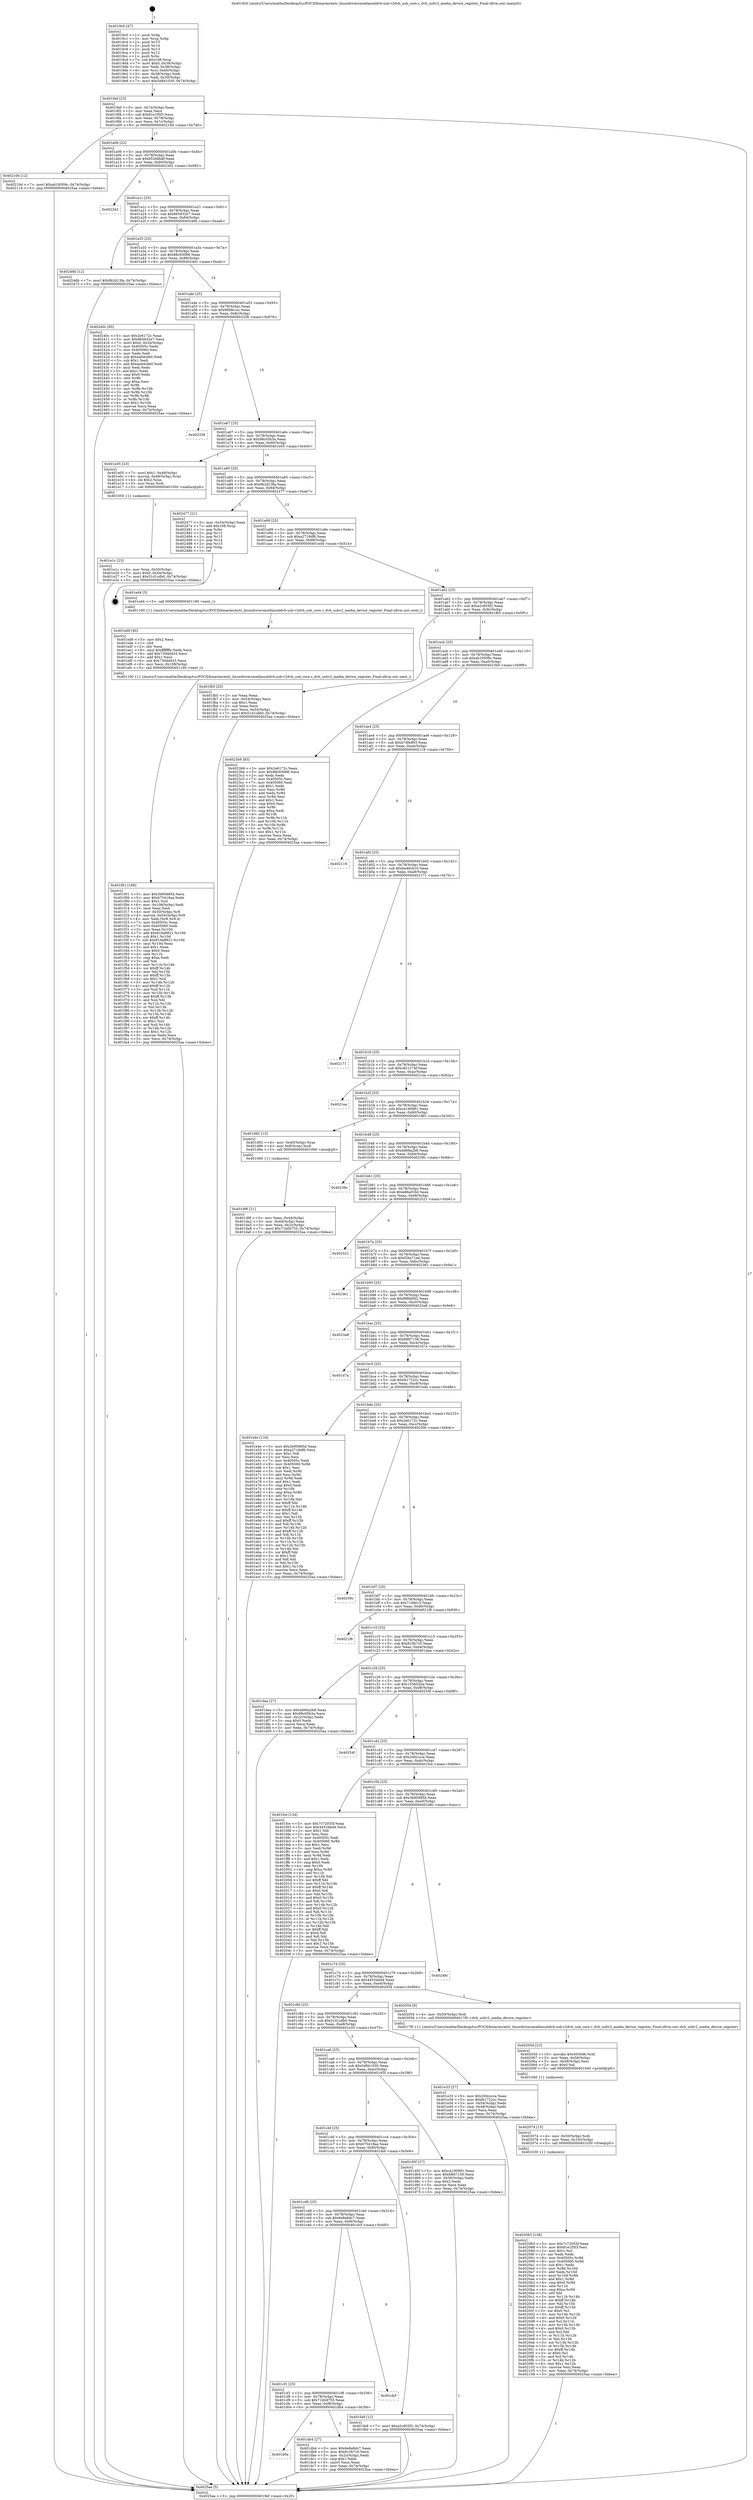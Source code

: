 digraph "0x4019c0" {
  label = "0x4019c0 (/mnt/c/Users/mathe/Desktop/tcc/POCII/binaries/extr_linuxdriversmediausbdvb-usb-v2dvb_usb_core.c_dvb_usbv2_media_device_register_Final-ollvm.out::main(0))"
  labelloc = "t"
  node[shape=record]

  Entry [label="",width=0.3,height=0.3,shape=circle,fillcolor=black,style=filled]
  "0x4019ef" [label="{
     0x4019ef [23]\l
     | [instrs]\l
     &nbsp;&nbsp;0x4019ef \<+3\>: mov -0x74(%rbp),%eax\l
     &nbsp;&nbsp;0x4019f2 \<+2\>: mov %eax,%ecx\l
     &nbsp;&nbsp;0x4019f4 \<+6\>: sub $0x81e1f5f3,%ecx\l
     &nbsp;&nbsp;0x4019fa \<+3\>: mov %eax,-0x78(%rbp)\l
     &nbsp;&nbsp;0x4019fd \<+3\>: mov %ecx,-0x7c(%rbp)\l
     &nbsp;&nbsp;0x401a00 \<+6\>: je 000000000040210d \<main+0x74d\>\l
  }"]
  "0x40210d" [label="{
     0x40210d [12]\l
     | [instrs]\l
     &nbsp;&nbsp;0x40210d \<+7\>: movl $0xab19509c,-0x74(%rbp)\l
     &nbsp;&nbsp;0x402114 \<+5\>: jmp 00000000004025aa \<main+0xbea\>\l
  }"]
  "0x401a06" [label="{
     0x401a06 [22]\l
     | [instrs]\l
     &nbsp;&nbsp;0x401a06 \<+5\>: jmp 0000000000401a0b \<main+0x4b\>\l
     &nbsp;&nbsp;0x401a0b \<+3\>: mov -0x78(%rbp),%eax\l
     &nbsp;&nbsp;0x401a0e \<+5\>: sub $0x85266bdf,%eax\l
     &nbsp;&nbsp;0x401a13 \<+3\>: mov %eax,-0x80(%rbp)\l
     &nbsp;&nbsp;0x401a16 \<+6\>: je 0000000000402342 \<main+0x982\>\l
  }"]
  Exit [label="",width=0.3,height=0.3,shape=circle,fillcolor=black,style=filled,peripheries=2]
  "0x402342" [label="{
     0x402342\l
  }", style=dashed]
  "0x401a1c" [label="{
     0x401a1c [25]\l
     | [instrs]\l
     &nbsp;&nbsp;0x401a1c \<+5\>: jmp 0000000000401a21 \<main+0x61\>\l
     &nbsp;&nbsp;0x401a21 \<+3\>: mov -0x78(%rbp),%eax\l
     &nbsp;&nbsp;0x401a24 \<+5\>: sub $0x865832e7,%eax\l
     &nbsp;&nbsp;0x401a29 \<+6\>: mov %eax,-0x84(%rbp)\l
     &nbsp;&nbsp;0x401a2f \<+6\>: je 000000000040246b \<main+0xaab\>\l
  }"]
  "0x402083" [label="{
     0x402083 [138]\l
     | [instrs]\l
     &nbsp;&nbsp;0x402083 \<+5\>: mov $0x7c72055f,%eax\l
     &nbsp;&nbsp;0x402088 \<+5\>: mov $0x81e1f5f3,%esi\l
     &nbsp;&nbsp;0x40208d \<+2\>: mov $0x1,%cl\l
     &nbsp;&nbsp;0x40208f \<+2\>: xor %edx,%edx\l
     &nbsp;&nbsp;0x402091 \<+8\>: mov 0x40505c,%r8d\l
     &nbsp;&nbsp;0x402099 \<+8\>: mov 0x405060,%r9d\l
     &nbsp;&nbsp;0x4020a1 \<+3\>: sub $0x1,%edx\l
     &nbsp;&nbsp;0x4020a4 \<+3\>: mov %r8d,%r10d\l
     &nbsp;&nbsp;0x4020a7 \<+3\>: add %edx,%r10d\l
     &nbsp;&nbsp;0x4020aa \<+4\>: imul %r10d,%r8d\l
     &nbsp;&nbsp;0x4020ae \<+4\>: and $0x1,%r8d\l
     &nbsp;&nbsp;0x4020b2 \<+4\>: cmp $0x0,%r8d\l
     &nbsp;&nbsp;0x4020b6 \<+4\>: sete %r11b\l
     &nbsp;&nbsp;0x4020ba \<+4\>: cmp $0xa,%r9d\l
     &nbsp;&nbsp;0x4020be \<+3\>: setl %bl\l
     &nbsp;&nbsp;0x4020c1 \<+3\>: mov %r11b,%r14b\l
     &nbsp;&nbsp;0x4020c4 \<+4\>: xor $0xff,%r14b\l
     &nbsp;&nbsp;0x4020c8 \<+3\>: mov %bl,%r15b\l
     &nbsp;&nbsp;0x4020cb \<+4\>: xor $0xff,%r15b\l
     &nbsp;&nbsp;0x4020cf \<+3\>: xor $0x0,%cl\l
     &nbsp;&nbsp;0x4020d2 \<+3\>: mov %r14b,%r12b\l
     &nbsp;&nbsp;0x4020d5 \<+4\>: and $0x0,%r12b\l
     &nbsp;&nbsp;0x4020d9 \<+3\>: and %cl,%r11b\l
     &nbsp;&nbsp;0x4020dc \<+3\>: mov %r15b,%r13b\l
     &nbsp;&nbsp;0x4020df \<+4\>: and $0x0,%r13b\l
     &nbsp;&nbsp;0x4020e3 \<+2\>: and %cl,%bl\l
     &nbsp;&nbsp;0x4020e5 \<+3\>: or %r11b,%r12b\l
     &nbsp;&nbsp;0x4020e8 \<+3\>: or %bl,%r13b\l
     &nbsp;&nbsp;0x4020eb \<+3\>: xor %r13b,%r12b\l
     &nbsp;&nbsp;0x4020ee \<+3\>: or %r15b,%r14b\l
     &nbsp;&nbsp;0x4020f1 \<+4\>: xor $0xff,%r14b\l
     &nbsp;&nbsp;0x4020f5 \<+3\>: or $0x0,%cl\l
     &nbsp;&nbsp;0x4020f8 \<+3\>: and %cl,%r14b\l
     &nbsp;&nbsp;0x4020fb \<+3\>: or %r14b,%r12b\l
     &nbsp;&nbsp;0x4020fe \<+4\>: test $0x1,%r12b\l
     &nbsp;&nbsp;0x402102 \<+3\>: cmovne %esi,%eax\l
     &nbsp;&nbsp;0x402105 \<+3\>: mov %eax,-0x74(%rbp)\l
     &nbsp;&nbsp;0x402108 \<+5\>: jmp 00000000004025aa \<main+0xbea\>\l
  }"]
  "0x40246b" [label="{
     0x40246b [12]\l
     | [instrs]\l
     &nbsp;&nbsp;0x40246b \<+7\>: movl $0x9b2d13fa,-0x74(%rbp)\l
     &nbsp;&nbsp;0x402472 \<+5\>: jmp 00000000004025aa \<main+0xbea\>\l
  }"]
  "0x401a35" [label="{
     0x401a35 [25]\l
     | [instrs]\l
     &nbsp;&nbsp;0x401a35 \<+5\>: jmp 0000000000401a3a \<main+0x7a\>\l
     &nbsp;&nbsp;0x401a3a \<+3\>: mov -0x78(%rbp),%eax\l
     &nbsp;&nbsp;0x401a3d \<+5\>: sub $0x88c93066,%eax\l
     &nbsp;&nbsp;0x401a42 \<+6\>: mov %eax,-0x88(%rbp)\l
     &nbsp;&nbsp;0x401a48 \<+6\>: je 000000000040240c \<main+0xa4c\>\l
  }"]
  "0x402074" [label="{
     0x402074 [15]\l
     | [instrs]\l
     &nbsp;&nbsp;0x402074 \<+4\>: mov -0x50(%rbp),%rdi\l
     &nbsp;&nbsp;0x402078 \<+6\>: mov %eax,-0x10c(%rbp)\l
     &nbsp;&nbsp;0x40207e \<+5\>: call 0000000000401030 \<free@plt\>\l
     | [calls]\l
     &nbsp;&nbsp;0x401030 \{1\} (unknown)\l
  }"]
  "0x40240c" [label="{
     0x40240c [95]\l
     | [instrs]\l
     &nbsp;&nbsp;0x40240c \<+5\>: mov $0x2e6172c,%eax\l
     &nbsp;&nbsp;0x402411 \<+5\>: mov $0x865832e7,%ecx\l
     &nbsp;&nbsp;0x402416 \<+7\>: movl $0x0,-0x34(%rbp)\l
     &nbsp;&nbsp;0x40241d \<+7\>: mov 0x40505c,%edx\l
     &nbsp;&nbsp;0x402424 \<+7\>: mov 0x405060,%esi\l
     &nbsp;&nbsp;0x40242b \<+2\>: mov %edx,%edi\l
     &nbsp;&nbsp;0x40242d \<+6\>: sub $0xea0dcde0,%edi\l
     &nbsp;&nbsp;0x402433 \<+3\>: sub $0x1,%edi\l
     &nbsp;&nbsp;0x402436 \<+6\>: add $0xea0dcde0,%edi\l
     &nbsp;&nbsp;0x40243c \<+3\>: imul %edi,%edx\l
     &nbsp;&nbsp;0x40243f \<+3\>: and $0x1,%edx\l
     &nbsp;&nbsp;0x402442 \<+3\>: cmp $0x0,%edx\l
     &nbsp;&nbsp;0x402445 \<+4\>: sete %r8b\l
     &nbsp;&nbsp;0x402449 \<+3\>: cmp $0xa,%esi\l
     &nbsp;&nbsp;0x40244c \<+4\>: setl %r9b\l
     &nbsp;&nbsp;0x402450 \<+3\>: mov %r8b,%r10b\l
     &nbsp;&nbsp;0x402453 \<+3\>: and %r9b,%r10b\l
     &nbsp;&nbsp;0x402456 \<+3\>: xor %r9b,%r8b\l
     &nbsp;&nbsp;0x402459 \<+3\>: or %r8b,%r10b\l
     &nbsp;&nbsp;0x40245c \<+4\>: test $0x1,%r10b\l
     &nbsp;&nbsp;0x402460 \<+3\>: cmovne %ecx,%eax\l
     &nbsp;&nbsp;0x402463 \<+3\>: mov %eax,-0x74(%rbp)\l
     &nbsp;&nbsp;0x402466 \<+5\>: jmp 00000000004025aa \<main+0xbea\>\l
  }"]
  "0x401a4e" [label="{
     0x401a4e [25]\l
     | [instrs]\l
     &nbsp;&nbsp;0x401a4e \<+5\>: jmp 0000000000401a53 \<main+0x93\>\l
     &nbsp;&nbsp;0x401a53 \<+3\>: mov -0x78(%rbp),%eax\l
     &nbsp;&nbsp;0x401a56 \<+5\>: sub $0x96bfe1ac,%eax\l
     &nbsp;&nbsp;0x401a5b \<+6\>: mov %eax,-0x8c(%rbp)\l
     &nbsp;&nbsp;0x401a61 \<+6\>: je 0000000000402336 \<main+0x976\>\l
  }"]
  "0x40205d" [label="{
     0x40205d [23]\l
     | [instrs]\l
     &nbsp;&nbsp;0x40205d \<+10\>: movabs $0x4030d6,%rdi\l
     &nbsp;&nbsp;0x402067 \<+3\>: mov %eax,-0x58(%rbp)\l
     &nbsp;&nbsp;0x40206a \<+3\>: mov -0x58(%rbp),%esi\l
     &nbsp;&nbsp;0x40206d \<+2\>: mov $0x0,%al\l
     &nbsp;&nbsp;0x40206f \<+5\>: call 0000000000401040 \<printf@plt\>\l
     | [calls]\l
     &nbsp;&nbsp;0x401040 \{1\} (unknown)\l
  }"]
  "0x402336" [label="{
     0x402336\l
  }", style=dashed]
  "0x401a67" [label="{
     0x401a67 [25]\l
     | [instrs]\l
     &nbsp;&nbsp;0x401a67 \<+5\>: jmp 0000000000401a6c \<main+0xac\>\l
     &nbsp;&nbsp;0x401a6c \<+3\>: mov -0x78(%rbp),%eax\l
     &nbsp;&nbsp;0x401a6f \<+5\>: sub $0x98c05b3a,%eax\l
     &nbsp;&nbsp;0x401a74 \<+6\>: mov %eax,-0x90(%rbp)\l
     &nbsp;&nbsp;0x401a7a \<+6\>: je 0000000000401e05 \<main+0x445\>\l
  }"]
  "0x401f01" [label="{
     0x401f01 [168]\l
     | [instrs]\l
     &nbsp;&nbsp;0x401f01 \<+5\>: mov $0x3b95885d,%ecx\l
     &nbsp;&nbsp;0x401f06 \<+5\>: mov $0x675419aa,%edx\l
     &nbsp;&nbsp;0x401f0b \<+3\>: mov $0x1,%sil\l
     &nbsp;&nbsp;0x401f0e \<+6\>: mov -0x108(%rbp),%edi\l
     &nbsp;&nbsp;0x401f14 \<+3\>: imul %eax,%edi\l
     &nbsp;&nbsp;0x401f17 \<+4\>: mov -0x50(%rbp),%r8\l
     &nbsp;&nbsp;0x401f1b \<+4\>: movslq -0x54(%rbp),%r9\l
     &nbsp;&nbsp;0x401f1f \<+4\>: mov %edi,(%r8,%r9,4)\l
     &nbsp;&nbsp;0x401f23 \<+7\>: mov 0x40505c,%eax\l
     &nbsp;&nbsp;0x401f2a \<+7\>: mov 0x405060,%edi\l
     &nbsp;&nbsp;0x401f31 \<+3\>: mov %eax,%r10d\l
     &nbsp;&nbsp;0x401f34 \<+7\>: add $0x816a8821,%r10d\l
     &nbsp;&nbsp;0x401f3b \<+4\>: sub $0x1,%r10d\l
     &nbsp;&nbsp;0x401f3f \<+7\>: sub $0x816a8821,%r10d\l
     &nbsp;&nbsp;0x401f46 \<+4\>: imul %r10d,%eax\l
     &nbsp;&nbsp;0x401f4a \<+3\>: and $0x1,%eax\l
     &nbsp;&nbsp;0x401f4d \<+3\>: cmp $0x0,%eax\l
     &nbsp;&nbsp;0x401f50 \<+4\>: sete %r11b\l
     &nbsp;&nbsp;0x401f54 \<+3\>: cmp $0xa,%edi\l
     &nbsp;&nbsp;0x401f57 \<+3\>: setl %bl\l
     &nbsp;&nbsp;0x401f5a \<+3\>: mov %r11b,%r14b\l
     &nbsp;&nbsp;0x401f5d \<+4\>: xor $0xff,%r14b\l
     &nbsp;&nbsp;0x401f61 \<+3\>: mov %bl,%r15b\l
     &nbsp;&nbsp;0x401f64 \<+4\>: xor $0xff,%r15b\l
     &nbsp;&nbsp;0x401f68 \<+4\>: xor $0x1,%sil\l
     &nbsp;&nbsp;0x401f6c \<+3\>: mov %r14b,%r12b\l
     &nbsp;&nbsp;0x401f6f \<+4\>: and $0xff,%r12b\l
     &nbsp;&nbsp;0x401f73 \<+3\>: and %sil,%r11b\l
     &nbsp;&nbsp;0x401f76 \<+3\>: mov %r15b,%r13b\l
     &nbsp;&nbsp;0x401f79 \<+4\>: and $0xff,%r13b\l
     &nbsp;&nbsp;0x401f7d \<+3\>: and %sil,%bl\l
     &nbsp;&nbsp;0x401f80 \<+3\>: or %r11b,%r12b\l
     &nbsp;&nbsp;0x401f83 \<+3\>: or %bl,%r13b\l
     &nbsp;&nbsp;0x401f86 \<+3\>: xor %r13b,%r12b\l
     &nbsp;&nbsp;0x401f89 \<+3\>: or %r15b,%r14b\l
     &nbsp;&nbsp;0x401f8c \<+4\>: xor $0xff,%r14b\l
     &nbsp;&nbsp;0x401f90 \<+4\>: or $0x1,%sil\l
     &nbsp;&nbsp;0x401f94 \<+3\>: and %sil,%r14b\l
     &nbsp;&nbsp;0x401f97 \<+3\>: or %r14b,%r12b\l
     &nbsp;&nbsp;0x401f9a \<+4\>: test $0x1,%r12b\l
     &nbsp;&nbsp;0x401f9e \<+3\>: cmovne %edx,%ecx\l
     &nbsp;&nbsp;0x401fa1 \<+3\>: mov %ecx,-0x74(%rbp)\l
     &nbsp;&nbsp;0x401fa4 \<+5\>: jmp 00000000004025aa \<main+0xbea\>\l
  }"]
  "0x401e05" [label="{
     0x401e05 [23]\l
     | [instrs]\l
     &nbsp;&nbsp;0x401e05 \<+7\>: movl $0x1,-0x48(%rbp)\l
     &nbsp;&nbsp;0x401e0c \<+4\>: movslq -0x48(%rbp),%rax\l
     &nbsp;&nbsp;0x401e10 \<+4\>: shl $0x2,%rax\l
     &nbsp;&nbsp;0x401e14 \<+3\>: mov %rax,%rdi\l
     &nbsp;&nbsp;0x401e17 \<+5\>: call 0000000000401050 \<malloc@plt\>\l
     | [calls]\l
     &nbsp;&nbsp;0x401050 \{1\} (unknown)\l
  }"]
  "0x401a80" [label="{
     0x401a80 [25]\l
     | [instrs]\l
     &nbsp;&nbsp;0x401a80 \<+5\>: jmp 0000000000401a85 \<main+0xc5\>\l
     &nbsp;&nbsp;0x401a85 \<+3\>: mov -0x78(%rbp),%eax\l
     &nbsp;&nbsp;0x401a88 \<+5\>: sub $0x9b2d13fa,%eax\l
     &nbsp;&nbsp;0x401a8d \<+6\>: mov %eax,-0x94(%rbp)\l
     &nbsp;&nbsp;0x401a93 \<+6\>: je 0000000000402477 \<main+0xab7\>\l
  }"]
  "0x401ed9" [label="{
     0x401ed9 [40]\l
     | [instrs]\l
     &nbsp;&nbsp;0x401ed9 \<+5\>: mov $0x2,%ecx\l
     &nbsp;&nbsp;0x401ede \<+1\>: cltd\l
     &nbsp;&nbsp;0x401edf \<+2\>: idiv %ecx\l
     &nbsp;&nbsp;0x401ee1 \<+6\>: imul $0xfffffffe,%edx,%ecx\l
     &nbsp;&nbsp;0x401ee7 \<+6\>: add $0x730dd433,%ecx\l
     &nbsp;&nbsp;0x401eed \<+3\>: add $0x1,%ecx\l
     &nbsp;&nbsp;0x401ef0 \<+6\>: sub $0x730dd433,%ecx\l
     &nbsp;&nbsp;0x401ef6 \<+6\>: mov %ecx,-0x108(%rbp)\l
     &nbsp;&nbsp;0x401efc \<+5\>: call 0000000000401160 \<next_i\>\l
     | [calls]\l
     &nbsp;&nbsp;0x401160 \{1\} (/mnt/c/Users/mathe/Desktop/tcc/POCII/binaries/extr_linuxdriversmediausbdvb-usb-v2dvb_usb_core.c_dvb_usbv2_media_device_register_Final-ollvm.out::next_i)\l
  }"]
  "0x402477" [label="{
     0x402477 [21]\l
     | [instrs]\l
     &nbsp;&nbsp;0x402477 \<+3\>: mov -0x34(%rbp),%eax\l
     &nbsp;&nbsp;0x40247a \<+7\>: add $0x108,%rsp\l
     &nbsp;&nbsp;0x402481 \<+1\>: pop %rbx\l
     &nbsp;&nbsp;0x402482 \<+2\>: pop %r12\l
     &nbsp;&nbsp;0x402484 \<+2\>: pop %r13\l
     &nbsp;&nbsp;0x402486 \<+2\>: pop %r14\l
     &nbsp;&nbsp;0x402488 \<+2\>: pop %r15\l
     &nbsp;&nbsp;0x40248a \<+1\>: pop %rbp\l
     &nbsp;&nbsp;0x40248b \<+1\>: ret\l
  }"]
  "0x401a99" [label="{
     0x401a99 [25]\l
     | [instrs]\l
     &nbsp;&nbsp;0x401a99 \<+5\>: jmp 0000000000401a9e \<main+0xde\>\l
     &nbsp;&nbsp;0x401a9e \<+3\>: mov -0x78(%rbp),%eax\l
     &nbsp;&nbsp;0x401aa1 \<+5\>: sub $0xa2718df6,%eax\l
     &nbsp;&nbsp;0x401aa6 \<+6\>: mov %eax,-0x98(%rbp)\l
     &nbsp;&nbsp;0x401aac \<+6\>: je 0000000000401ed4 \<main+0x514\>\l
  }"]
  "0x401e1c" [label="{
     0x401e1c [23]\l
     | [instrs]\l
     &nbsp;&nbsp;0x401e1c \<+4\>: mov %rax,-0x50(%rbp)\l
     &nbsp;&nbsp;0x401e20 \<+7\>: movl $0x0,-0x54(%rbp)\l
     &nbsp;&nbsp;0x401e27 \<+7\>: movl $0x51d1cdb0,-0x74(%rbp)\l
     &nbsp;&nbsp;0x401e2e \<+5\>: jmp 00000000004025aa \<main+0xbea\>\l
  }"]
  "0x401ed4" [label="{
     0x401ed4 [5]\l
     | [instrs]\l
     &nbsp;&nbsp;0x401ed4 \<+5\>: call 0000000000401160 \<next_i\>\l
     | [calls]\l
     &nbsp;&nbsp;0x401160 \{1\} (/mnt/c/Users/mathe/Desktop/tcc/POCII/binaries/extr_linuxdriversmediausbdvb-usb-v2dvb_usb_core.c_dvb_usbv2_media_device_register_Final-ollvm.out::next_i)\l
  }"]
  "0x401ab2" [label="{
     0x401ab2 [25]\l
     | [instrs]\l
     &nbsp;&nbsp;0x401ab2 \<+5\>: jmp 0000000000401ab7 \<main+0xf7\>\l
     &nbsp;&nbsp;0x401ab7 \<+3\>: mov -0x78(%rbp),%eax\l
     &nbsp;&nbsp;0x401aba \<+5\>: sub $0xa2c855f2,%eax\l
     &nbsp;&nbsp;0x401abf \<+6\>: mov %eax,-0x9c(%rbp)\l
     &nbsp;&nbsp;0x401ac5 \<+6\>: je 0000000000401fb5 \<main+0x5f5\>\l
  }"]
  "0x401d0a" [label="{
     0x401d0a\l
  }", style=dashed]
  "0x401fb5" [label="{
     0x401fb5 [25]\l
     | [instrs]\l
     &nbsp;&nbsp;0x401fb5 \<+2\>: xor %eax,%eax\l
     &nbsp;&nbsp;0x401fb7 \<+3\>: mov -0x54(%rbp),%ecx\l
     &nbsp;&nbsp;0x401fba \<+3\>: sub $0x1,%eax\l
     &nbsp;&nbsp;0x401fbd \<+2\>: sub %eax,%ecx\l
     &nbsp;&nbsp;0x401fbf \<+3\>: mov %ecx,-0x54(%rbp)\l
     &nbsp;&nbsp;0x401fc2 \<+7\>: movl $0x51d1cdb0,-0x74(%rbp)\l
     &nbsp;&nbsp;0x401fc9 \<+5\>: jmp 00000000004025aa \<main+0xbea\>\l
  }"]
  "0x401acb" [label="{
     0x401acb [25]\l
     | [instrs]\l
     &nbsp;&nbsp;0x401acb \<+5\>: jmp 0000000000401ad0 \<main+0x110\>\l
     &nbsp;&nbsp;0x401ad0 \<+3\>: mov -0x78(%rbp),%eax\l
     &nbsp;&nbsp;0x401ad3 \<+5\>: sub $0xab19509c,%eax\l
     &nbsp;&nbsp;0x401ad8 \<+6\>: mov %eax,-0xa0(%rbp)\l
     &nbsp;&nbsp;0x401ade \<+6\>: je 00000000004023b9 \<main+0x9f9\>\l
  }"]
  "0x401db4" [label="{
     0x401db4 [27]\l
     | [instrs]\l
     &nbsp;&nbsp;0x401db4 \<+5\>: mov $0x6e8a8dc7,%eax\l
     &nbsp;&nbsp;0x401db9 \<+5\>: mov $0x810b7c0,%ecx\l
     &nbsp;&nbsp;0x401dbe \<+3\>: mov -0x2c(%rbp),%edx\l
     &nbsp;&nbsp;0x401dc1 \<+3\>: cmp $0x1,%edx\l
     &nbsp;&nbsp;0x401dc4 \<+3\>: cmovl %ecx,%eax\l
     &nbsp;&nbsp;0x401dc7 \<+3\>: mov %eax,-0x74(%rbp)\l
     &nbsp;&nbsp;0x401dca \<+5\>: jmp 00000000004025aa \<main+0xbea\>\l
  }"]
  "0x4023b9" [label="{
     0x4023b9 [83]\l
     | [instrs]\l
     &nbsp;&nbsp;0x4023b9 \<+5\>: mov $0x2e6172c,%eax\l
     &nbsp;&nbsp;0x4023be \<+5\>: mov $0x88c93066,%ecx\l
     &nbsp;&nbsp;0x4023c3 \<+2\>: xor %edx,%edx\l
     &nbsp;&nbsp;0x4023c5 \<+7\>: mov 0x40505c,%esi\l
     &nbsp;&nbsp;0x4023cc \<+7\>: mov 0x405060,%edi\l
     &nbsp;&nbsp;0x4023d3 \<+3\>: sub $0x1,%edx\l
     &nbsp;&nbsp;0x4023d6 \<+3\>: mov %esi,%r8d\l
     &nbsp;&nbsp;0x4023d9 \<+3\>: add %edx,%r8d\l
     &nbsp;&nbsp;0x4023dc \<+4\>: imul %r8d,%esi\l
     &nbsp;&nbsp;0x4023e0 \<+3\>: and $0x1,%esi\l
     &nbsp;&nbsp;0x4023e3 \<+3\>: cmp $0x0,%esi\l
     &nbsp;&nbsp;0x4023e6 \<+4\>: sete %r9b\l
     &nbsp;&nbsp;0x4023ea \<+3\>: cmp $0xa,%edi\l
     &nbsp;&nbsp;0x4023ed \<+4\>: setl %r10b\l
     &nbsp;&nbsp;0x4023f1 \<+3\>: mov %r9b,%r11b\l
     &nbsp;&nbsp;0x4023f4 \<+3\>: and %r10b,%r11b\l
     &nbsp;&nbsp;0x4023f7 \<+3\>: xor %r10b,%r9b\l
     &nbsp;&nbsp;0x4023fa \<+3\>: or %r9b,%r11b\l
     &nbsp;&nbsp;0x4023fd \<+4\>: test $0x1,%r11b\l
     &nbsp;&nbsp;0x402401 \<+3\>: cmovne %ecx,%eax\l
     &nbsp;&nbsp;0x402404 \<+3\>: mov %eax,-0x74(%rbp)\l
     &nbsp;&nbsp;0x402407 \<+5\>: jmp 00000000004025aa \<main+0xbea\>\l
  }"]
  "0x401ae4" [label="{
     0x401ae4 [25]\l
     | [instrs]\l
     &nbsp;&nbsp;0x401ae4 \<+5\>: jmp 0000000000401ae9 \<main+0x129\>\l
     &nbsp;&nbsp;0x401ae9 \<+3\>: mov -0x78(%rbp),%eax\l
     &nbsp;&nbsp;0x401aec \<+5\>: sub $0xb7dfe893,%eax\l
     &nbsp;&nbsp;0x401af1 \<+6\>: mov %eax,-0xa4(%rbp)\l
     &nbsp;&nbsp;0x401af7 \<+6\>: je 0000000000402119 \<main+0x759\>\l
  }"]
  "0x401cf1" [label="{
     0x401cf1 [25]\l
     | [instrs]\l
     &nbsp;&nbsp;0x401cf1 \<+5\>: jmp 0000000000401cf6 \<main+0x336\>\l
     &nbsp;&nbsp;0x401cf6 \<+3\>: mov -0x78(%rbp),%eax\l
     &nbsp;&nbsp;0x401cf9 \<+5\>: sub $0x71b0d755,%eax\l
     &nbsp;&nbsp;0x401cfe \<+6\>: mov %eax,-0xf8(%rbp)\l
     &nbsp;&nbsp;0x401d04 \<+6\>: je 0000000000401db4 \<main+0x3f4\>\l
  }"]
  "0x402119" [label="{
     0x402119\l
  }", style=dashed]
  "0x401afd" [label="{
     0x401afd [25]\l
     | [instrs]\l
     &nbsp;&nbsp;0x401afd \<+5\>: jmp 0000000000401b02 \<main+0x142\>\l
     &nbsp;&nbsp;0x401b02 \<+3\>: mov -0x78(%rbp),%eax\l
     &nbsp;&nbsp;0x401b05 \<+5\>: sub $0xbe46cb10,%eax\l
     &nbsp;&nbsp;0x401b0a \<+6\>: mov %eax,-0xa8(%rbp)\l
     &nbsp;&nbsp;0x401b10 \<+6\>: je 0000000000402171 \<main+0x7b1\>\l
  }"]
  "0x401dcf" [label="{
     0x401dcf\l
  }", style=dashed]
  "0x402171" [label="{
     0x402171\l
  }", style=dashed]
  "0x401b16" [label="{
     0x401b16 [25]\l
     | [instrs]\l
     &nbsp;&nbsp;0x401b16 \<+5\>: jmp 0000000000401b1b \<main+0x15b\>\l
     &nbsp;&nbsp;0x401b1b \<+3\>: mov -0x78(%rbp),%eax\l
     &nbsp;&nbsp;0x401b1e \<+5\>: sub $0xc821274f,%eax\l
     &nbsp;&nbsp;0x401b23 \<+6\>: mov %eax,-0xac(%rbp)\l
     &nbsp;&nbsp;0x401b29 \<+6\>: je 00000000004021ea \<main+0x82a\>\l
  }"]
  "0x401cd8" [label="{
     0x401cd8 [25]\l
     | [instrs]\l
     &nbsp;&nbsp;0x401cd8 \<+5\>: jmp 0000000000401cdd \<main+0x31d\>\l
     &nbsp;&nbsp;0x401cdd \<+3\>: mov -0x78(%rbp),%eax\l
     &nbsp;&nbsp;0x401ce0 \<+5\>: sub $0x6e8a8dc7,%eax\l
     &nbsp;&nbsp;0x401ce5 \<+6\>: mov %eax,-0xf4(%rbp)\l
     &nbsp;&nbsp;0x401ceb \<+6\>: je 0000000000401dcf \<main+0x40f\>\l
  }"]
  "0x4021ea" [label="{
     0x4021ea\l
  }", style=dashed]
  "0x401b2f" [label="{
     0x401b2f [25]\l
     | [instrs]\l
     &nbsp;&nbsp;0x401b2f \<+5\>: jmp 0000000000401b34 \<main+0x174\>\l
     &nbsp;&nbsp;0x401b34 \<+3\>: mov -0x78(%rbp),%eax\l
     &nbsp;&nbsp;0x401b37 \<+5\>: sub $0xca190991,%eax\l
     &nbsp;&nbsp;0x401b3c \<+6\>: mov %eax,-0xb0(%rbp)\l
     &nbsp;&nbsp;0x401b42 \<+6\>: je 0000000000401d92 \<main+0x3d2\>\l
  }"]
  "0x401fa9" [label="{
     0x401fa9 [12]\l
     | [instrs]\l
     &nbsp;&nbsp;0x401fa9 \<+7\>: movl $0xa2c855f2,-0x74(%rbp)\l
     &nbsp;&nbsp;0x401fb0 \<+5\>: jmp 00000000004025aa \<main+0xbea\>\l
  }"]
  "0x401d92" [label="{
     0x401d92 [13]\l
     | [instrs]\l
     &nbsp;&nbsp;0x401d92 \<+4\>: mov -0x40(%rbp),%rax\l
     &nbsp;&nbsp;0x401d96 \<+4\>: mov 0x8(%rax),%rdi\l
     &nbsp;&nbsp;0x401d9a \<+5\>: call 0000000000401060 \<atoi@plt\>\l
     | [calls]\l
     &nbsp;&nbsp;0x401060 \{1\} (unknown)\l
  }"]
  "0x401b48" [label="{
     0x401b48 [25]\l
     | [instrs]\l
     &nbsp;&nbsp;0x401b48 \<+5\>: jmp 0000000000401b4d \<main+0x18d\>\l
     &nbsp;&nbsp;0x401b4d \<+3\>: mov -0x78(%rbp),%eax\l
     &nbsp;&nbsp;0x401b50 \<+5\>: sub $0xdd66a2b8,%eax\l
     &nbsp;&nbsp;0x401b55 \<+6\>: mov %eax,-0xb4(%rbp)\l
     &nbsp;&nbsp;0x401b5b \<+6\>: je 000000000040239c \<main+0x9dc\>\l
  }"]
  "0x401d9f" [label="{
     0x401d9f [21]\l
     | [instrs]\l
     &nbsp;&nbsp;0x401d9f \<+3\>: mov %eax,-0x44(%rbp)\l
     &nbsp;&nbsp;0x401da2 \<+3\>: mov -0x44(%rbp),%eax\l
     &nbsp;&nbsp;0x401da5 \<+3\>: mov %eax,-0x2c(%rbp)\l
     &nbsp;&nbsp;0x401da8 \<+7\>: movl $0x71b0d755,-0x74(%rbp)\l
     &nbsp;&nbsp;0x401daf \<+5\>: jmp 00000000004025aa \<main+0xbea\>\l
  }"]
  "0x40239c" [label="{
     0x40239c\l
  }", style=dashed]
  "0x401b61" [label="{
     0x401b61 [25]\l
     | [instrs]\l
     &nbsp;&nbsp;0x401b61 \<+5\>: jmp 0000000000401b66 \<main+0x1a6\>\l
     &nbsp;&nbsp;0x401b66 \<+3\>: mov -0x78(%rbp),%eax\l
     &nbsp;&nbsp;0x401b69 \<+5\>: sub $0xe86af16d,%eax\l
     &nbsp;&nbsp;0x401b6e \<+6\>: mov %eax,-0xb8(%rbp)\l
     &nbsp;&nbsp;0x401b74 \<+6\>: je 0000000000402521 \<main+0xb61\>\l
  }"]
  "0x4019c0" [label="{
     0x4019c0 [47]\l
     | [instrs]\l
     &nbsp;&nbsp;0x4019c0 \<+1\>: push %rbp\l
     &nbsp;&nbsp;0x4019c1 \<+3\>: mov %rsp,%rbp\l
     &nbsp;&nbsp;0x4019c4 \<+2\>: push %r15\l
     &nbsp;&nbsp;0x4019c6 \<+2\>: push %r14\l
     &nbsp;&nbsp;0x4019c8 \<+2\>: push %r13\l
     &nbsp;&nbsp;0x4019ca \<+2\>: push %r12\l
     &nbsp;&nbsp;0x4019cc \<+1\>: push %rbx\l
     &nbsp;&nbsp;0x4019cd \<+7\>: sub $0x108,%rsp\l
     &nbsp;&nbsp;0x4019d4 \<+7\>: movl $0x0,-0x34(%rbp)\l
     &nbsp;&nbsp;0x4019db \<+3\>: mov %edi,-0x38(%rbp)\l
     &nbsp;&nbsp;0x4019de \<+4\>: mov %rsi,-0x40(%rbp)\l
     &nbsp;&nbsp;0x4019e2 \<+3\>: mov -0x38(%rbp),%edi\l
     &nbsp;&nbsp;0x4019e5 \<+3\>: mov %edi,-0x30(%rbp)\l
     &nbsp;&nbsp;0x4019e8 \<+7\>: movl $0x5d841030,-0x74(%rbp)\l
  }"]
  "0x402521" [label="{
     0x402521\l
  }", style=dashed]
  "0x401b7a" [label="{
     0x401b7a [25]\l
     | [instrs]\l
     &nbsp;&nbsp;0x401b7a \<+5\>: jmp 0000000000401b7f \<main+0x1bf\>\l
     &nbsp;&nbsp;0x401b7f \<+3\>: mov -0x78(%rbp),%eax\l
     &nbsp;&nbsp;0x401b82 \<+5\>: sub $0xf2be71ed,%eax\l
     &nbsp;&nbsp;0x401b87 \<+6\>: mov %eax,-0xbc(%rbp)\l
     &nbsp;&nbsp;0x401b8d \<+6\>: je 0000000000402361 \<main+0x9a1\>\l
  }"]
  "0x4025aa" [label="{
     0x4025aa [5]\l
     | [instrs]\l
     &nbsp;&nbsp;0x4025aa \<+5\>: jmp 00000000004019ef \<main+0x2f\>\l
  }"]
  "0x402361" [label="{
     0x402361\l
  }", style=dashed]
  "0x401b93" [label="{
     0x401b93 [25]\l
     | [instrs]\l
     &nbsp;&nbsp;0x401b93 \<+5\>: jmp 0000000000401b98 \<main+0x1d8\>\l
     &nbsp;&nbsp;0x401b98 \<+3\>: mov -0x78(%rbp),%eax\l
     &nbsp;&nbsp;0x401b9b \<+5\>: sub $0xf98fd5b2,%eax\l
     &nbsp;&nbsp;0x401ba0 \<+6\>: mov %eax,-0xc0(%rbp)\l
     &nbsp;&nbsp;0x401ba6 \<+6\>: je 00000000004023a8 \<main+0x9e8\>\l
  }"]
  "0x401cbf" [label="{
     0x401cbf [25]\l
     | [instrs]\l
     &nbsp;&nbsp;0x401cbf \<+5\>: jmp 0000000000401cc4 \<main+0x304\>\l
     &nbsp;&nbsp;0x401cc4 \<+3\>: mov -0x78(%rbp),%eax\l
     &nbsp;&nbsp;0x401cc7 \<+5\>: sub $0x675419aa,%eax\l
     &nbsp;&nbsp;0x401ccc \<+6\>: mov %eax,-0xf0(%rbp)\l
     &nbsp;&nbsp;0x401cd2 \<+6\>: je 0000000000401fa9 \<main+0x5e9\>\l
  }"]
  "0x4023a8" [label="{
     0x4023a8\l
  }", style=dashed]
  "0x401bac" [label="{
     0x401bac [25]\l
     | [instrs]\l
     &nbsp;&nbsp;0x401bac \<+5\>: jmp 0000000000401bb1 \<main+0x1f1\>\l
     &nbsp;&nbsp;0x401bb1 \<+3\>: mov -0x78(%rbp),%eax\l
     &nbsp;&nbsp;0x401bb4 \<+5\>: sub $0xfdfd7156,%eax\l
     &nbsp;&nbsp;0x401bb9 \<+6\>: mov %eax,-0xc4(%rbp)\l
     &nbsp;&nbsp;0x401bbf \<+6\>: je 0000000000401d7a \<main+0x3ba\>\l
  }"]
  "0x401d5f" [label="{
     0x401d5f [27]\l
     | [instrs]\l
     &nbsp;&nbsp;0x401d5f \<+5\>: mov $0xca190991,%eax\l
     &nbsp;&nbsp;0x401d64 \<+5\>: mov $0xfdfd7156,%ecx\l
     &nbsp;&nbsp;0x401d69 \<+3\>: mov -0x30(%rbp),%edx\l
     &nbsp;&nbsp;0x401d6c \<+3\>: cmp $0x2,%edx\l
     &nbsp;&nbsp;0x401d6f \<+3\>: cmovne %ecx,%eax\l
     &nbsp;&nbsp;0x401d72 \<+3\>: mov %eax,-0x74(%rbp)\l
     &nbsp;&nbsp;0x401d75 \<+5\>: jmp 00000000004025aa \<main+0xbea\>\l
  }"]
  "0x401d7a" [label="{
     0x401d7a\l
  }", style=dashed]
  "0x401bc5" [label="{
     0x401bc5 [25]\l
     | [instrs]\l
     &nbsp;&nbsp;0x401bc5 \<+5\>: jmp 0000000000401bca \<main+0x20a\>\l
     &nbsp;&nbsp;0x401bca \<+3\>: mov -0x78(%rbp),%eax\l
     &nbsp;&nbsp;0x401bcd \<+5\>: sub $0xfe1722cc,%eax\l
     &nbsp;&nbsp;0x401bd2 \<+6\>: mov %eax,-0xc8(%rbp)\l
     &nbsp;&nbsp;0x401bd8 \<+6\>: je 0000000000401e4e \<main+0x48e\>\l
  }"]
  "0x401ca6" [label="{
     0x401ca6 [25]\l
     | [instrs]\l
     &nbsp;&nbsp;0x401ca6 \<+5\>: jmp 0000000000401cab \<main+0x2eb\>\l
     &nbsp;&nbsp;0x401cab \<+3\>: mov -0x78(%rbp),%eax\l
     &nbsp;&nbsp;0x401cae \<+5\>: sub $0x5d841030,%eax\l
     &nbsp;&nbsp;0x401cb3 \<+6\>: mov %eax,-0xec(%rbp)\l
     &nbsp;&nbsp;0x401cb9 \<+6\>: je 0000000000401d5f \<main+0x39f\>\l
  }"]
  "0x401e4e" [label="{
     0x401e4e [134]\l
     | [instrs]\l
     &nbsp;&nbsp;0x401e4e \<+5\>: mov $0x3b95885d,%eax\l
     &nbsp;&nbsp;0x401e53 \<+5\>: mov $0xa2718df6,%ecx\l
     &nbsp;&nbsp;0x401e58 \<+2\>: mov $0x1,%dl\l
     &nbsp;&nbsp;0x401e5a \<+2\>: xor %esi,%esi\l
     &nbsp;&nbsp;0x401e5c \<+7\>: mov 0x40505c,%edi\l
     &nbsp;&nbsp;0x401e63 \<+8\>: mov 0x405060,%r8d\l
     &nbsp;&nbsp;0x401e6b \<+3\>: sub $0x1,%esi\l
     &nbsp;&nbsp;0x401e6e \<+3\>: mov %edi,%r9d\l
     &nbsp;&nbsp;0x401e71 \<+3\>: add %esi,%r9d\l
     &nbsp;&nbsp;0x401e74 \<+4\>: imul %r9d,%edi\l
     &nbsp;&nbsp;0x401e78 \<+3\>: and $0x1,%edi\l
     &nbsp;&nbsp;0x401e7b \<+3\>: cmp $0x0,%edi\l
     &nbsp;&nbsp;0x401e7e \<+4\>: sete %r10b\l
     &nbsp;&nbsp;0x401e82 \<+4\>: cmp $0xa,%r8d\l
     &nbsp;&nbsp;0x401e86 \<+4\>: setl %r11b\l
     &nbsp;&nbsp;0x401e8a \<+3\>: mov %r10b,%bl\l
     &nbsp;&nbsp;0x401e8d \<+3\>: xor $0xff,%bl\l
     &nbsp;&nbsp;0x401e90 \<+3\>: mov %r11b,%r14b\l
     &nbsp;&nbsp;0x401e93 \<+4\>: xor $0xff,%r14b\l
     &nbsp;&nbsp;0x401e97 \<+3\>: xor $0x1,%dl\l
     &nbsp;&nbsp;0x401e9a \<+3\>: mov %bl,%r15b\l
     &nbsp;&nbsp;0x401e9d \<+4\>: and $0xff,%r15b\l
     &nbsp;&nbsp;0x401ea1 \<+3\>: and %dl,%r10b\l
     &nbsp;&nbsp;0x401ea4 \<+3\>: mov %r14b,%r12b\l
     &nbsp;&nbsp;0x401ea7 \<+4\>: and $0xff,%r12b\l
     &nbsp;&nbsp;0x401eab \<+3\>: and %dl,%r11b\l
     &nbsp;&nbsp;0x401eae \<+3\>: or %r10b,%r15b\l
     &nbsp;&nbsp;0x401eb1 \<+3\>: or %r11b,%r12b\l
     &nbsp;&nbsp;0x401eb4 \<+3\>: xor %r12b,%r15b\l
     &nbsp;&nbsp;0x401eb7 \<+3\>: or %r14b,%bl\l
     &nbsp;&nbsp;0x401eba \<+3\>: xor $0xff,%bl\l
     &nbsp;&nbsp;0x401ebd \<+3\>: or $0x1,%dl\l
     &nbsp;&nbsp;0x401ec0 \<+2\>: and %dl,%bl\l
     &nbsp;&nbsp;0x401ec2 \<+3\>: or %bl,%r15b\l
     &nbsp;&nbsp;0x401ec5 \<+4\>: test $0x1,%r15b\l
     &nbsp;&nbsp;0x401ec9 \<+3\>: cmovne %ecx,%eax\l
     &nbsp;&nbsp;0x401ecc \<+3\>: mov %eax,-0x74(%rbp)\l
     &nbsp;&nbsp;0x401ecf \<+5\>: jmp 00000000004025aa \<main+0xbea\>\l
  }"]
  "0x401bde" [label="{
     0x401bde [25]\l
     | [instrs]\l
     &nbsp;&nbsp;0x401bde \<+5\>: jmp 0000000000401be3 \<main+0x223\>\l
     &nbsp;&nbsp;0x401be3 \<+3\>: mov -0x78(%rbp),%eax\l
     &nbsp;&nbsp;0x401be6 \<+5\>: sub $0x2e6172c,%eax\l
     &nbsp;&nbsp;0x401beb \<+6\>: mov %eax,-0xcc(%rbp)\l
     &nbsp;&nbsp;0x401bf1 \<+6\>: je 000000000040259c \<main+0xbdc\>\l
  }"]
  "0x401e33" [label="{
     0x401e33 [27]\l
     | [instrs]\l
     &nbsp;&nbsp;0x401e33 \<+5\>: mov $0x200cccce,%eax\l
     &nbsp;&nbsp;0x401e38 \<+5\>: mov $0xfe1722cc,%ecx\l
     &nbsp;&nbsp;0x401e3d \<+3\>: mov -0x54(%rbp),%edx\l
     &nbsp;&nbsp;0x401e40 \<+3\>: cmp -0x48(%rbp),%edx\l
     &nbsp;&nbsp;0x401e43 \<+3\>: cmovl %ecx,%eax\l
     &nbsp;&nbsp;0x401e46 \<+3\>: mov %eax,-0x74(%rbp)\l
     &nbsp;&nbsp;0x401e49 \<+5\>: jmp 00000000004025aa \<main+0xbea\>\l
  }"]
  "0x40259c" [label="{
     0x40259c\l
  }", style=dashed]
  "0x401bf7" [label="{
     0x401bf7 [25]\l
     | [instrs]\l
     &nbsp;&nbsp;0x401bf7 \<+5\>: jmp 0000000000401bfc \<main+0x23c\>\l
     &nbsp;&nbsp;0x401bfc \<+3\>: mov -0x78(%rbp),%eax\l
     &nbsp;&nbsp;0x401bff \<+5\>: sub $0x7149e15,%eax\l
     &nbsp;&nbsp;0x401c04 \<+6\>: mov %eax,-0xd0(%rbp)\l
     &nbsp;&nbsp;0x401c0a \<+6\>: je 00000000004021f6 \<main+0x836\>\l
  }"]
  "0x401c8d" [label="{
     0x401c8d [25]\l
     | [instrs]\l
     &nbsp;&nbsp;0x401c8d \<+5\>: jmp 0000000000401c92 \<main+0x2d2\>\l
     &nbsp;&nbsp;0x401c92 \<+3\>: mov -0x78(%rbp),%eax\l
     &nbsp;&nbsp;0x401c95 \<+5\>: sub $0x51d1cdb0,%eax\l
     &nbsp;&nbsp;0x401c9a \<+6\>: mov %eax,-0xe8(%rbp)\l
     &nbsp;&nbsp;0x401ca0 \<+6\>: je 0000000000401e33 \<main+0x473\>\l
  }"]
  "0x4021f6" [label="{
     0x4021f6\l
  }", style=dashed]
  "0x401c10" [label="{
     0x401c10 [25]\l
     | [instrs]\l
     &nbsp;&nbsp;0x401c10 \<+5\>: jmp 0000000000401c15 \<main+0x255\>\l
     &nbsp;&nbsp;0x401c15 \<+3\>: mov -0x78(%rbp),%eax\l
     &nbsp;&nbsp;0x401c18 \<+5\>: sub $0x810b7c0,%eax\l
     &nbsp;&nbsp;0x401c1d \<+6\>: mov %eax,-0xd4(%rbp)\l
     &nbsp;&nbsp;0x401c23 \<+6\>: je 0000000000401dea \<main+0x42a\>\l
  }"]
  "0x402054" [label="{
     0x402054 [9]\l
     | [instrs]\l
     &nbsp;&nbsp;0x402054 \<+4\>: mov -0x50(%rbp),%rdi\l
     &nbsp;&nbsp;0x402058 \<+5\>: call 00000000004017f0 \<dvb_usbv2_media_device_register\>\l
     | [calls]\l
     &nbsp;&nbsp;0x4017f0 \{1\} (/mnt/c/Users/mathe/Desktop/tcc/POCII/binaries/extr_linuxdriversmediausbdvb-usb-v2dvb_usb_core.c_dvb_usbv2_media_device_register_Final-ollvm.out::dvb_usbv2_media_device_register)\l
  }"]
  "0x401dea" [label="{
     0x401dea [27]\l
     | [instrs]\l
     &nbsp;&nbsp;0x401dea \<+5\>: mov $0xdd66a2b8,%eax\l
     &nbsp;&nbsp;0x401def \<+5\>: mov $0x98c05b3a,%ecx\l
     &nbsp;&nbsp;0x401df4 \<+3\>: mov -0x2c(%rbp),%edx\l
     &nbsp;&nbsp;0x401df7 \<+3\>: cmp $0x0,%edx\l
     &nbsp;&nbsp;0x401dfa \<+3\>: cmove %ecx,%eax\l
     &nbsp;&nbsp;0x401dfd \<+3\>: mov %eax,-0x74(%rbp)\l
     &nbsp;&nbsp;0x401e00 \<+5\>: jmp 00000000004025aa \<main+0xbea\>\l
  }"]
  "0x401c29" [label="{
     0x401c29 [25]\l
     | [instrs]\l
     &nbsp;&nbsp;0x401c29 \<+5\>: jmp 0000000000401c2e \<main+0x26e\>\l
     &nbsp;&nbsp;0x401c2e \<+3\>: mov -0x78(%rbp),%eax\l
     &nbsp;&nbsp;0x401c31 \<+5\>: sub $0x153b02ba,%eax\l
     &nbsp;&nbsp;0x401c36 \<+6\>: mov %eax,-0xd8(%rbp)\l
     &nbsp;&nbsp;0x401c3c \<+6\>: je 000000000040254f \<main+0xb8f\>\l
  }"]
  "0x401c74" [label="{
     0x401c74 [25]\l
     | [instrs]\l
     &nbsp;&nbsp;0x401c74 \<+5\>: jmp 0000000000401c79 \<main+0x2b9\>\l
     &nbsp;&nbsp;0x401c79 \<+3\>: mov -0x78(%rbp),%eax\l
     &nbsp;&nbsp;0x401c7c \<+5\>: sub $0x44534bd4,%eax\l
     &nbsp;&nbsp;0x401c81 \<+6\>: mov %eax,-0xe4(%rbp)\l
     &nbsp;&nbsp;0x401c87 \<+6\>: je 0000000000402054 \<main+0x694\>\l
  }"]
  "0x40254f" [label="{
     0x40254f\l
  }", style=dashed]
  "0x401c42" [label="{
     0x401c42 [25]\l
     | [instrs]\l
     &nbsp;&nbsp;0x401c42 \<+5\>: jmp 0000000000401c47 \<main+0x287\>\l
     &nbsp;&nbsp;0x401c47 \<+3\>: mov -0x78(%rbp),%eax\l
     &nbsp;&nbsp;0x401c4a \<+5\>: sub $0x200cccce,%eax\l
     &nbsp;&nbsp;0x401c4f \<+6\>: mov %eax,-0xdc(%rbp)\l
     &nbsp;&nbsp;0x401c55 \<+6\>: je 0000000000401fce \<main+0x60e\>\l
  }"]
  "0x40248c" [label="{
     0x40248c\l
  }", style=dashed]
  "0x401fce" [label="{
     0x401fce [134]\l
     | [instrs]\l
     &nbsp;&nbsp;0x401fce \<+5\>: mov $0x7c72055f,%eax\l
     &nbsp;&nbsp;0x401fd3 \<+5\>: mov $0x44534bd4,%ecx\l
     &nbsp;&nbsp;0x401fd8 \<+2\>: mov $0x1,%dl\l
     &nbsp;&nbsp;0x401fda \<+2\>: xor %esi,%esi\l
     &nbsp;&nbsp;0x401fdc \<+7\>: mov 0x40505c,%edi\l
     &nbsp;&nbsp;0x401fe3 \<+8\>: mov 0x405060,%r8d\l
     &nbsp;&nbsp;0x401feb \<+3\>: sub $0x1,%esi\l
     &nbsp;&nbsp;0x401fee \<+3\>: mov %edi,%r9d\l
     &nbsp;&nbsp;0x401ff1 \<+3\>: add %esi,%r9d\l
     &nbsp;&nbsp;0x401ff4 \<+4\>: imul %r9d,%edi\l
     &nbsp;&nbsp;0x401ff8 \<+3\>: and $0x1,%edi\l
     &nbsp;&nbsp;0x401ffb \<+3\>: cmp $0x0,%edi\l
     &nbsp;&nbsp;0x401ffe \<+4\>: sete %r10b\l
     &nbsp;&nbsp;0x402002 \<+4\>: cmp $0xa,%r8d\l
     &nbsp;&nbsp;0x402006 \<+4\>: setl %r11b\l
     &nbsp;&nbsp;0x40200a \<+3\>: mov %r10b,%bl\l
     &nbsp;&nbsp;0x40200d \<+3\>: xor $0xff,%bl\l
     &nbsp;&nbsp;0x402010 \<+3\>: mov %r11b,%r14b\l
     &nbsp;&nbsp;0x402013 \<+4\>: xor $0xff,%r14b\l
     &nbsp;&nbsp;0x402017 \<+3\>: xor $0x0,%dl\l
     &nbsp;&nbsp;0x40201a \<+3\>: mov %bl,%r15b\l
     &nbsp;&nbsp;0x40201d \<+4\>: and $0x0,%r15b\l
     &nbsp;&nbsp;0x402021 \<+3\>: and %dl,%r10b\l
     &nbsp;&nbsp;0x402024 \<+3\>: mov %r14b,%r12b\l
     &nbsp;&nbsp;0x402027 \<+4\>: and $0x0,%r12b\l
     &nbsp;&nbsp;0x40202b \<+3\>: and %dl,%r11b\l
     &nbsp;&nbsp;0x40202e \<+3\>: or %r10b,%r15b\l
     &nbsp;&nbsp;0x402031 \<+3\>: or %r11b,%r12b\l
     &nbsp;&nbsp;0x402034 \<+3\>: xor %r12b,%r15b\l
     &nbsp;&nbsp;0x402037 \<+3\>: or %r14b,%bl\l
     &nbsp;&nbsp;0x40203a \<+3\>: xor $0xff,%bl\l
     &nbsp;&nbsp;0x40203d \<+3\>: or $0x0,%dl\l
     &nbsp;&nbsp;0x402040 \<+2\>: and %dl,%bl\l
     &nbsp;&nbsp;0x402042 \<+3\>: or %bl,%r15b\l
     &nbsp;&nbsp;0x402045 \<+4\>: test $0x1,%r15b\l
     &nbsp;&nbsp;0x402049 \<+3\>: cmovne %ecx,%eax\l
     &nbsp;&nbsp;0x40204c \<+3\>: mov %eax,-0x74(%rbp)\l
     &nbsp;&nbsp;0x40204f \<+5\>: jmp 00000000004025aa \<main+0xbea\>\l
  }"]
  "0x401c5b" [label="{
     0x401c5b [25]\l
     | [instrs]\l
     &nbsp;&nbsp;0x401c5b \<+5\>: jmp 0000000000401c60 \<main+0x2a0\>\l
     &nbsp;&nbsp;0x401c60 \<+3\>: mov -0x78(%rbp),%eax\l
     &nbsp;&nbsp;0x401c63 \<+5\>: sub $0x3b95885d,%eax\l
     &nbsp;&nbsp;0x401c68 \<+6\>: mov %eax,-0xe0(%rbp)\l
     &nbsp;&nbsp;0x401c6e \<+6\>: je 000000000040248c \<main+0xacc\>\l
  }"]
  Entry -> "0x4019c0" [label=" 1"]
  "0x4019ef" -> "0x40210d" [label=" 1"]
  "0x4019ef" -> "0x401a06" [label=" 17"]
  "0x402477" -> Exit [label=" 1"]
  "0x401a06" -> "0x402342" [label=" 0"]
  "0x401a06" -> "0x401a1c" [label=" 17"]
  "0x40246b" -> "0x4025aa" [label=" 1"]
  "0x401a1c" -> "0x40246b" [label=" 1"]
  "0x401a1c" -> "0x401a35" [label=" 16"]
  "0x40240c" -> "0x4025aa" [label=" 1"]
  "0x401a35" -> "0x40240c" [label=" 1"]
  "0x401a35" -> "0x401a4e" [label=" 15"]
  "0x4023b9" -> "0x4025aa" [label=" 1"]
  "0x401a4e" -> "0x402336" [label=" 0"]
  "0x401a4e" -> "0x401a67" [label=" 15"]
  "0x40210d" -> "0x4025aa" [label=" 1"]
  "0x401a67" -> "0x401e05" [label=" 1"]
  "0x401a67" -> "0x401a80" [label=" 14"]
  "0x402083" -> "0x4025aa" [label=" 1"]
  "0x401a80" -> "0x402477" [label=" 1"]
  "0x401a80" -> "0x401a99" [label=" 13"]
  "0x402074" -> "0x402083" [label=" 1"]
  "0x401a99" -> "0x401ed4" [label=" 1"]
  "0x401a99" -> "0x401ab2" [label=" 12"]
  "0x40205d" -> "0x402074" [label=" 1"]
  "0x401ab2" -> "0x401fb5" [label=" 1"]
  "0x401ab2" -> "0x401acb" [label=" 11"]
  "0x402054" -> "0x40205d" [label=" 1"]
  "0x401acb" -> "0x4023b9" [label=" 1"]
  "0x401acb" -> "0x401ae4" [label=" 10"]
  "0x401fce" -> "0x4025aa" [label=" 1"]
  "0x401ae4" -> "0x402119" [label=" 0"]
  "0x401ae4" -> "0x401afd" [label=" 10"]
  "0x401fa9" -> "0x4025aa" [label=" 1"]
  "0x401afd" -> "0x402171" [label=" 0"]
  "0x401afd" -> "0x401b16" [label=" 10"]
  "0x401f01" -> "0x4025aa" [label=" 1"]
  "0x401b16" -> "0x4021ea" [label=" 0"]
  "0x401b16" -> "0x401b2f" [label=" 10"]
  "0x401ed4" -> "0x401ed9" [label=" 1"]
  "0x401b2f" -> "0x401d92" [label=" 1"]
  "0x401b2f" -> "0x401b48" [label=" 9"]
  "0x401e4e" -> "0x4025aa" [label=" 1"]
  "0x401b48" -> "0x40239c" [label=" 0"]
  "0x401b48" -> "0x401b61" [label=" 9"]
  "0x401e1c" -> "0x4025aa" [label=" 1"]
  "0x401b61" -> "0x402521" [label=" 0"]
  "0x401b61" -> "0x401b7a" [label=" 9"]
  "0x401e05" -> "0x401e1c" [label=" 1"]
  "0x401b7a" -> "0x402361" [label=" 0"]
  "0x401b7a" -> "0x401b93" [label=" 9"]
  "0x401dea" -> "0x4025aa" [label=" 1"]
  "0x401b93" -> "0x4023a8" [label=" 0"]
  "0x401b93" -> "0x401bac" [label=" 9"]
  "0x401db4" -> "0x4025aa" [label=" 1"]
  "0x401bac" -> "0x401d7a" [label=" 0"]
  "0x401bac" -> "0x401bc5" [label=" 9"]
  "0x401cf1" -> "0x401d0a" [label=" 0"]
  "0x401bc5" -> "0x401e4e" [label=" 1"]
  "0x401bc5" -> "0x401bde" [label=" 8"]
  "0x401fb5" -> "0x4025aa" [label=" 1"]
  "0x401bde" -> "0x40259c" [label=" 0"]
  "0x401bde" -> "0x401bf7" [label=" 8"]
  "0x401cd8" -> "0x401cf1" [label=" 1"]
  "0x401bf7" -> "0x4021f6" [label=" 0"]
  "0x401bf7" -> "0x401c10" [label=" 8"]
  "0x401ed9" -> "0x401f01" [label=" 1"]
  "0x401c10" -> "0x401dea" [label=" 1"]
  "0x401c10" -> "0x401c29" [label=" 7"]
  "0x401cbf" -> "0x401cd8" [label=" 1"]
  "0x401c29" -> "0x40254f" [label=" 0"]
  "0x401c29" -> "0x401c42" [label=" 7"]
  "0x401e33" -> "0x4025aa" [label=" 2"]
  "0x401c42" -> "0x401fce" [label=" 1"]
  "0x401c42" -> "0x401c5b" [label=" 6"]
  "0x401d9f" -> "0x4025aa" [label=" 1"]
  "0x401c5b" -> "0x40248c" [label=" 0"]
  "0x401c5b" -> "0x401c74" [label=" 6"]
  "0x401cbf" -> "0x401fa9" [label=" 1"]
  "0x401c74" -> "0x402054" [label=" 1"]
  "0x401c74" -> "0x401c8d" [label=" 5"]
  "0x401cd8" -> "0x401dcf" [label=" 0"]
  "0x401c8d" -> "0x401e33" [label=" 2"]
  "0x401c8d" -> "0x401ca6" [label=" 3"]
  "0x401cf1" -> "0x401db4" [label=" 1"]
  "0x401ca6" -> "0x401d5f" [label=" 1"]
  "0x401ca6" -> "0x401cbf" [label=" 2"]
  "0x401d5f" -> "0x4025aa" [label=" 1"]
  "0x4019c0" -> "0x4019ef" [label=" 1"]
  "0x4025aa" -> "0x4019ef" [label=" 17"]
  "0x401d92" -> "0x401d9f" [label=" 1"]
}

